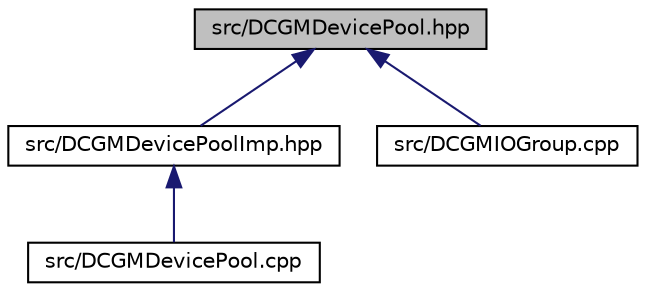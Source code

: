digraph "src/DCGMDevicePool.hpp"
{
 // LATEX_PDF_SIZE
  edge [fontname="Helvetica",fontsize="10",labelfontname="Helvetica",labelfontsize="10"];
  node [fontname="Helvetica",fontsize="10",shape=record];
  Node1 [label="src/DCGMDevicePool.hpp",height=0.2,width=0.4,color="black", fillcolor="grey75", style="filled", fontcolor="black",tooltip=" "];
  Node1 -> Node2 [dir="back",color="midnightblue",fontsize="10",style="solid",fontname="Helvetica"];
  Node2 [label="src/DCGMDevicePoolImp.hpp",height=0.2,width=0.4,color="black", fillcolor="white", style="filled",URL="$_d_c_g_m_device_pool_imp_8hpp.html",tooltip=" "];
  Node2 -> Node3 [dir="back",color="midnightblue",fontsize="10",style="solid",fontname="Helvetica"];
  Node3 [label="src/DCGMDevicePool.cpp",height=0.2,width=0.4,color="black", fillcolor="white", style="filled",URL="$_d_c_g_m_device_pool_8cpp.html",tooltip=" "];
  Node1 -> Node4 [dir="back",color="midnightblue",fontsize="10",style="solid",fontname="Helvetica"];
  Node4 [label="src/DCGMIOGroup.cpp",height=0.2,width=0.4,color="black", fillcolor="white", style="filled",URL="$_d_c_g_m_i_o_group_8cpp.html",tooltip=" "];
}

